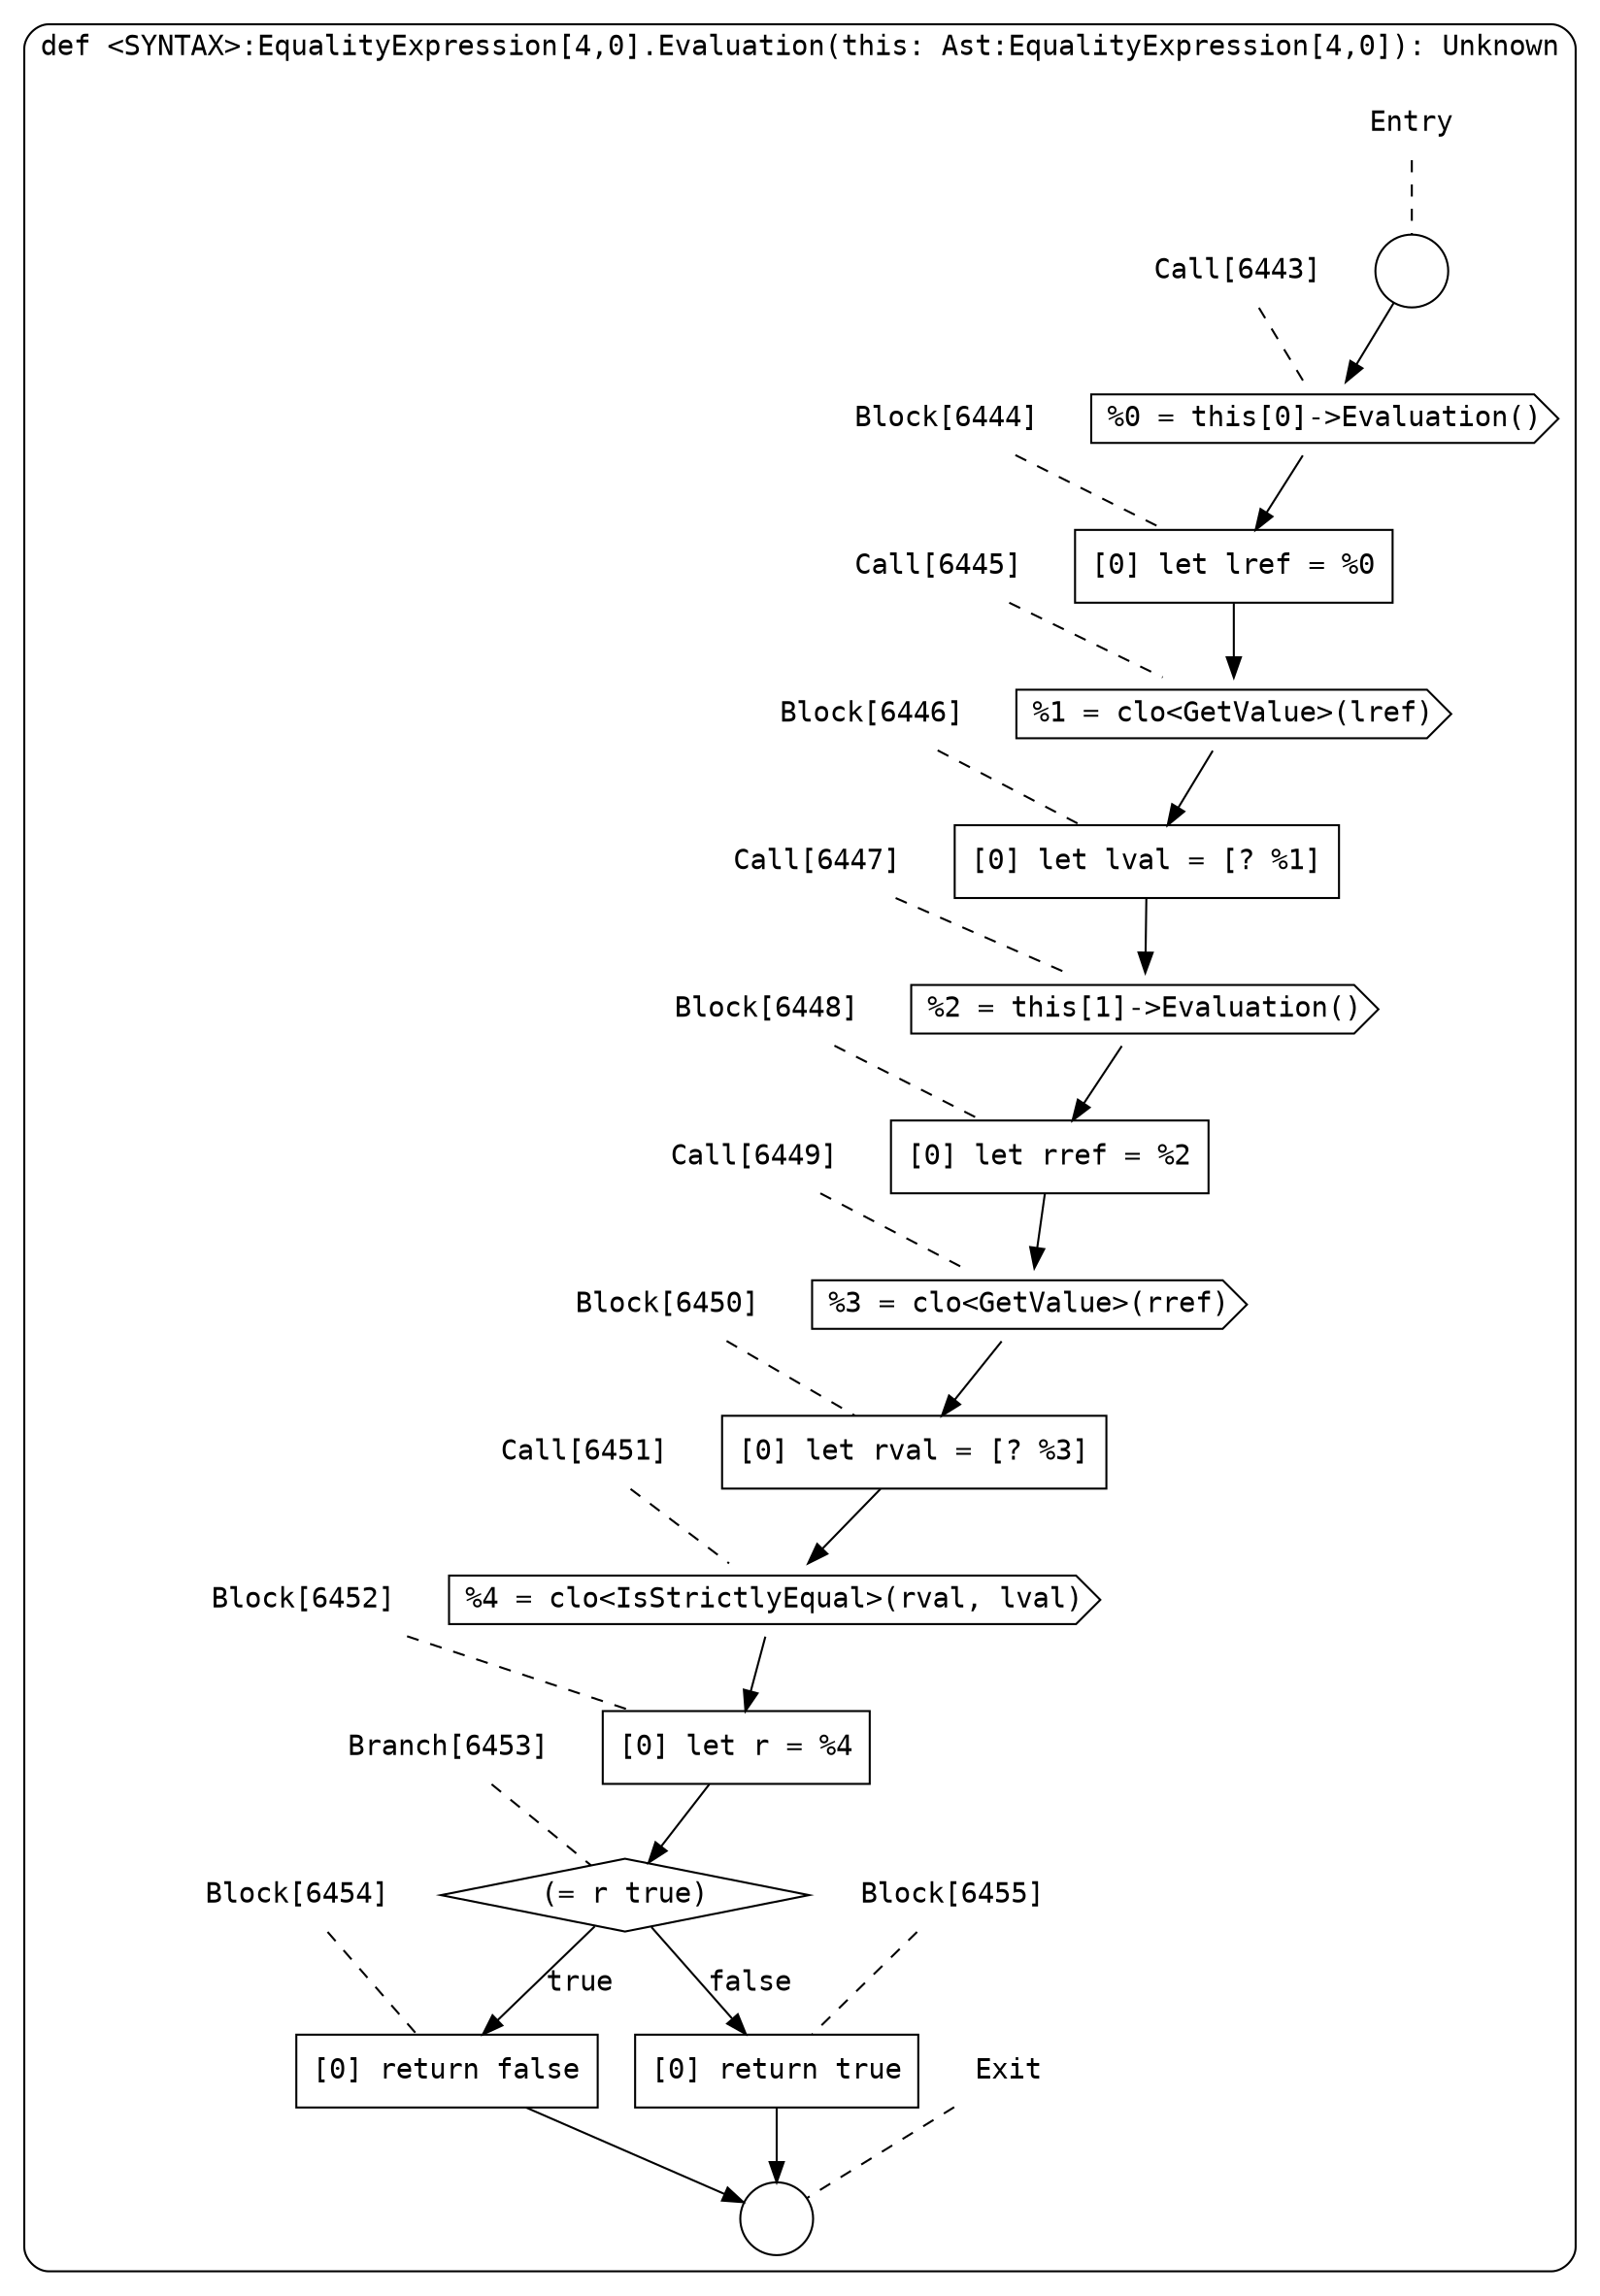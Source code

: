 digraph {
  graph [fontname = "Consolas"]
  node [fontname = "Consolas"]
  edge [fontname = "Consolas"]
  subgraph cluster1330 {
    label = "def <SYNTAX>:EqualityExpression[4,0].Evaluation(this: Ast:EqualityExpression[4,0]): Unknown"
    style = rounded
    cluster1330_entry_name [shape=none, label=<<font color="black">Entry</font>>]
    cluster1330_entry_name -> cluster1330_entry [arrowhead=none, color="black", style=dashed]
    cluster1330_entry [shape=circle label=" " color="black" fillcolor="white" style=filled]
    cluster1330_entry -> node6443 [color="black"]
    cluster1330_exit_name [shape=none, label=<<font color="black">Exit</font>>]
    cluster1330_exit_name -> cluster1330_exit [arrowhead=none, color="black", style=dashed]
    cluster1330_exit [shape=circle label=" " color="black" fillcolor="white" style=filled]
    node6443_name [shape=none, label=<<font color="black">Call[6443]</font>>]
    node6443_name -> node6443 [arrowhead=none, color="black", style=dashed]
    node6443 [shape=cds, label=<<font color="black">%0 = this[0]-&gt;Evaluation()</font>> color="black" fillcolor="white", style=filled]
    node6443 -> node6444 [color="black"]
    node6444_name [shape=none, label=<<font color="black">Block[6444]</font>>]
    node6444_name -> node6444 [arrowhead=none, color="black", style=dashed]
    node6444 [shape=box, label=<<font color="black">[0] let lref = %0<BR ALIGN="LEFT"/></font>> color="black" fillcolor="white", style=filled]
    node6444 -> node6445 [color="black"]
    node6445_name [shape=none, label=<<font color="black">Call[6445]</font>>]
    node6445_name -> node6445 [arrowhead=none, color="black", style=dashed]
    node6445 [shape=cds, label=<<font color="black">%1 = clo&lt;GetValue&gt;(lref)</font>> color="black" fillcolor="white", style=filled]
    node6445 -> node6446 [color="black"]
    node6446_name [shape=none, label=<<font color="black">Block[6446]</font>>]
    node6446_name -> node6446 [arrowhead=none, color="black", style=dashed]
    node6446 [shape=box, label=<<font color="black">[0] let lval = [? %1]<BR ALIGN="LEFT"/></font>> color="black" fillcolor="white", style=filled]
    node6446 -> node6447 [color="black"]
    node6447_name [shape=none, label=<<font color="black">Call[6447]</font>>]
    node6447_name -> node6447 [arrowhead=none, color="black", style=dashed]
    node6447 [shape=cds, label=<<font color="black">%2 = this[1]-&gt;Evaluation()</font>> color="black" fillcolor="white", style=filled]
    node6447 -> node6448 [color="black"]
    node6448_name [shape=none, label=<<font color="black">Block[6448]</font>>]
    node6448_name -> node6448 [arrowhead=none, color="black", style=dashed]
    node6448 [shape=box, label=<<font color="black">[0] let rref = %2<BR ALIGN="LEFT"/></font>> color="black" fillcolor="white", style=filled]
    node6448 -> node6449 [color="black"]
    node6449_name [shape=none, label=<<font color="black">Call[6449]</font>>]
    node6449_name -> node6449 [arrowhead=none, color="black", style=dashed]
    node6449 [shape=cds, label=<<font color="black">%3 = clo&lt;GetValue&gt;(rref)</font>> color="black" fillcolor="white", style=filled]
    node6449 -> node6450 [color="black"]
    node6450_name [shape=none, label=<<font color="black">Block[6450]</font>>]
    node6450_name -> node6450 [arrowhead=none, color="black", style=dashed]
    node6450 [shape=box, label=<<font color="black">[0] let rval = [? %3]<BR ALIGN="LEFT"/></font>> color="black" fillcolor="white", style=filled]
    node6450 -> node6451 [color="black"]
    node6451_name [shape=none, label=<<font color="black">Call[6451]</font>>]
    node6451_name -> node6451 [arrowhead=none, color="black", style=dashed]
    node6451 [shape=cds, label=<<font color="black">%4 = clo&lt;IsStrictlyEqual&gt;(rval, lval)</font>> color="black" fillcolor="white", style=filled]
    node6451 -> node6452 [color="black"]
    node6452_name [shape=none, label=<<font color="black">Block[6452]</font>>]
    node6452_name -> node6452 [arrowhead=none, color="black", style=dashed]
    node6452 [shape=box, label=<<font color="black">[0] let r = %4<BR ALIGN="LEFT"/></font>> color="black" fillcolor="white", style=filled]
    node6452 -> node6453 [color="black"]
    node6453_name [shape=none, label=<<font color="black">Branch[6453]</font>>]
    node6453_name -> node6453 [arrowhead=none, color="black", style=dashed]
    node6453 [shape=diamond, label=<<font color="black">(= r true)</font>> color="black" fillcolor="white", style=filled]
    node6453 -> node6454 [label=<<font color="black">true</font>> color="black"]
    node6453 -> node6455 [label=<<font color="black">false</font>> color="black"]
    node6454_name [shape=none, label=<<font color="black">Block[6454]</font>>]
    node6454_name -> node6454 [arrowhead=none, color="black", style=dashed]
    node6454 [shape=box, label=<<font color="black">[0] return false<BR ALIGN="LEFT"/></font>> color="black" fillcolor="white", style=filled]
    node6454 -> cluster1330_exit [color="black"]
    node6455_name [shape=none, label=<<font color="black">Block[6455]</font>>]
    node6455_name -> node6455 [arrowhead=none, color="black", style=dashed]
    node6455 [shape=box, label=<<font color="black">[0] return true<BR ALIGN="LEFT"/></font>> color="black" fillcolor="white", style=filled]
    node6455 -> cluster1330_exit [color="black"]
  }
}